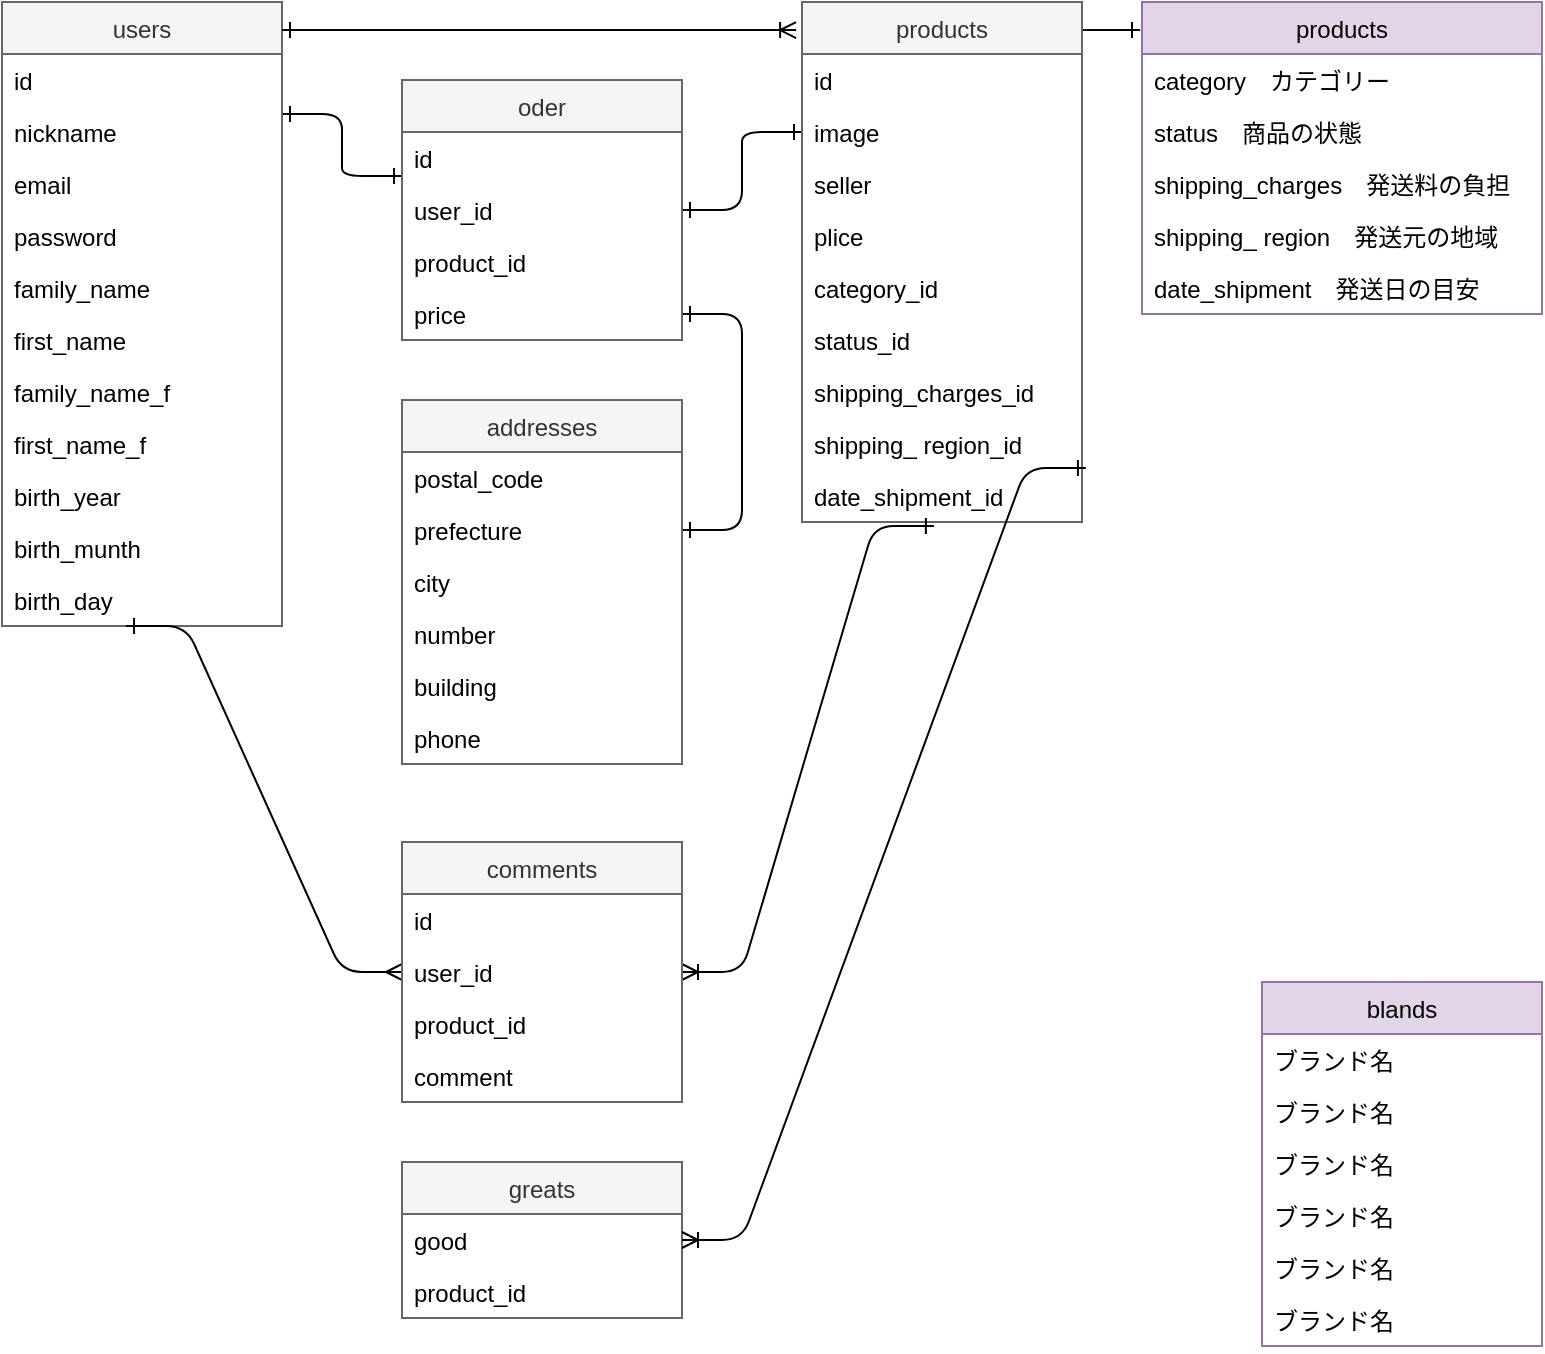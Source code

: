 <mxfile version="13.6.6" type="github">
  <diagram id="48rqmKpTKFCgV5Ji868A" name="Page-1">
    <mxGraphModel dx="946" dy="614" grid="1" gridSize="10" guides="1" tooltips="1" connect="1" arrows="1" fold="1" page="1" pageScale="1" pageWidth="827" pageHeight="1169" math="0" shadow="0">
      <root>
        <mxCell id="0" />
        <mxCell id="1" parent="0" />
        <mxCell id="Y9J6DQePMJ58XrVkBvrN-83" value="" style="edgeStyle=entityRelationEdgeStyle;fontSize=12;html=1;endArrow=ERone;startArrow=ERone;startFill=0;endFill=0;entryX=0;entryY=0.846;entryDx=0;entryDy=0;exitX=1;exitY=0.154;exitDx=0;exitDy=0;exitPerimeter=0;entryPerimeter=0;" edge="1" parent="1" source="Y9J6DQePMJ58XrVkBvrN-77" target="Y9J6DQePMJ58XrVkBvrN-47">
          <mxGeometry width="100" height="100" relative="1" as="geometry">
            <mxPoint x="180" y="233" as="sourcePoint" />
            <mxPoint x="260" y="371" as="targetPoint" />
          </mxGeometry>
        </mxCell>
        <mxCell id="Y9J6DQePMJ58XrVkBvrN-84" value="" style="edgeStyle=entityRelationEdgeStyle;fontSize=12;html=1;endArrow=ERone;startArrow=ERone;startFill=0;exitX=1;exitY=0.5;exitDx=0;exitDy=0;endFill=0;" edge="1" parent="1" source="Y9J6DQePMJ58XrVkBvrN-50" target="Y9J6DQePMJ58XrVkBvrN-20">
          <mxGeometry width="100" height="100" relative="1" as="geometry">
            <mxPoint x="220" y="522" as="sourcePoint" />
            <mxPoint x="300" y="522" as="targetPoint" />
          </mxGeometry>
        </mxCell>
        <mxCell id="Y9J6DQePMJ58XrVkBvrN-92" value="" style="edgeStyle=entityRelationEdgeStyle;fontSize=12;html=1;endArrow=ERone;startArrow=ERone;startFill=0;endFill=0;entryX=-0.005;entryY=0.09;entryDx=0;entryDy=0;entryPerimeter=0;" edge="1" parent="1" target="Y9J6DQePMJ58XrVkBvrN-35">
          <mxGeometry width="100" height="100" relative="1" as="geometry">
            <mxPoint x="551" y="94" as="sourcePoint" />
            <mxPoint x="470" y="205" as="targetPoint" />
          </mxGeometry>
        </mxCell>
        <mxCell id="Y9J6DQePMJ58XrVkBvrN-95" value="" style="edgeStyle=entityRelationEdgeStyle;fontSize=12;html=1;endArrow=ERone;startArrow=ERone;startFill=0;entryX=0;entryY=0.5;entryDx=0;entryDy=0;endFill=0;" edge="1" parent="1" source="Y9J6DQePMJ58XrVkBvrN-46" target="Y9J6DQePMJ58XrVkBvrN-78">
          <mxGeometry width="100" height="100" relative="1" as="geometry">
            <mxPoint x="180" y="104.04" as="sourcePoint" />
            <mxPoint x="648" y="104" as="targetPoint" />
          </mxGeometry>
        </mxCell>
        <mxCell id="Y9J6DQePMJ58XrVkBvrN-35" value="products" style="swimlane;fontStyle=0;childLayout=stackLayout;horizontal=1;startSize=26;fillColor=#e1d5e7;horizontalStack=0;resizeParent=1;resizeParentMax=0;resizeLast=0;collapsible=1;marginBottom=0;strokeColor=#9673a6;" vertex="1" parent="1">
          <mxGeometry x="600" y="80" width="200" height="156" as="geometry" />
        </mxCell>
        <mxCell id="Y9J6DQePMJ58XrVkBvrN-37" value="category　カテゴリー" style="text;strokeColor=none;fillColor=none;align=left;verticalAlign=top;spacingLeft=4;spacingRight=4;overflow=hidden;rotatable=0;points=[[0,0.5],[1,0.5]];portConstraint=eastwest;" vertex="1" parent="Y9J6DQePMJ58XrVkBvrN-35">
          <mxGeometry y="26" width="200" height="26" as="geometry" />
        </mxCell>
        <mxCell id="Y9J6DQePMJ58XrVkBvrN-91" value="status　商品の状態" style="text;strokeColor=none;fillColor=none;align=left;verticalAlign=top;spacingLeft=4;spacingRight=4;overflow=hidden;rotatable=0;points=[[0,0.5],[1,0.5]];portConstraint=eastwest;" vertex="1" parent="Y9J6DQePMJ58XrVkBvrN-35">
          <mxGeometry y="52" width="200" height="26" as="geometry" />
        </mxCell>
        <mxCell id="Y9J6DQePMJ58XrVkBvrN-38" value="shipping_charges　発送料の負担" style="text;strokeColor=none;fillColor=none;align=left;verticalAlign=top;spacingLeft=4;spacingRight=4;overflow=hidden;rotatable=0;points=[[0,0.5],[1,0.5]];portConstraint=eastwest;" vertex="1" parent="Y9J6DQePMJ58XrVkBvrN-35">
          <mxGeometry y="78" width="200" height="26" as="geometry" />
        </mxCell>
        <mxCell id="Y9J6DQePMJ58XrVkBvrN-39" value="shipping_ region　発送元の地域" style="text;strokeColor=none;fillColor=none;align=left;verticalAlign=top;spacingLeft=4;spacingRight=4;overflow=hidden;rotatable=0;points=[[0,0.5],[1,0.5]];portConstraint=eastwest;" vertex="1" parent="Y9J6DQePMJ58XrVkBvrN-35">
          <mxGeometry y="104" width="200" height="26" as="geometry" />
        </mxCell>
        <mxCell id="Y9J6DQePMJ58XrVkBvrN-40" value="date_shipment　発送日の目安" style="text;strokeColor=none;fillColor=none;align=left;verticalAlign=top;spacingLeft=4;spacingRight=4;overflow=hidden;rotatable=0;points=[[0,0.5],[1,0.5]];portConstraint=eastwest;" vertex="1" parent="Y9J6DQePMJ58XrVkBvrN-35">
          <mxGeometry y="130" width="200" height="26" as="geometry" />
        </mxCell>
        <mxCell id="Y9J6DQePMJ58XrVkBvrN-1" value="users" style="swimlane;fontStyle=0;childLayout=stackLayout;horizontal=1;startSize=26;fillColor=#f5f5f5;horizontalStack=0;resizeParent=1;resizeParentMax=0;resizeLast=0;collapsible=1;marginBottom=0;strokeColor=#666666;fontColor=#333333;" vertex="1" parent="1">
          <mxGeometry x="30" y="80" width="140" height="312" as="geometry" />
        </mxCell>
        <mxCell id="Y9J6DQePMJ58XrVkBvrN-2" value="id" style="text;strokeColor=none;fillColor=none;align=left;verticalAlign=top;spacingLeft=4;spacingRight=4;overflow=hidden;rotatable=0;points=[[0,0.5],[1,0.5]];portConstraint=eastwest;" vertex="1" parent="Y9J6DQePMJ58XrVkBvrN-1">
          <mxGeometry y="26" width="140" height="26" as="geometry" />
        </mxCell>
        <mxCell id="Y9J6DQePMJ58XrVkBvrN-77" value="nickname" style="text;strokeColor=none;fillColor=none;align=left;verticalAlign=top;spacingLeft=4;spacingRight=4;overflow=hidden;rotatable=0;points=[[0,0.5],[1,0.5]];portConstraint=eastwest;" vertex="1" parent="Y9J6DQePMJ58XrVkBvrN-1">
          <mxGeometry y="52" width="140" height="26" as="geometry" />
        </mxCell>
        <mxCell id="Y9J6DQePMJ58XrVkBvrN-3" value="email" style="text;strokeColor=none;fillColor=none;align=left;verticalAlign=top;spacingLeft=4;spacingRight=4;overflow=hidden;rotatable=0;points=[[0,0.5],[1,0.5]];portConstraint=eastwest;" vertex="1" parent="Y9J6DQePMJ58XrVkBvrN-1">
          <mxGeometry y="78" width="140" height="26" as="geometry" />
        </mxCell>
        <mxCell id="Y9J6DQePMJ58XrVkBvrN-4" value="password" style="text;strokeColor=none;fillColor=none;align=left;verticalAlign=top;spacingLeft=4;spacingRight=4;overflow=hidden;rotatable=0;points=[[0,0.5],[1,0.5]];portConstraint=eastwest;" vertex="1" parent="Y9J6DQePMJ58XrVkBvrN-1">
          <mxGeometry y="104" width="140" height="26" as="geometry" />
        </mxCell>
        <mxCell id="Y9J6DQePMJ58XrVkBvrN-5" value="family_name" style="text;strokeColor=none;fillColor=none;align=left;verticalAlign=top;spacingLeft=4;spacingRight=4;overflow=hidden;rotatable=0;points=[[0,0.5],[1,0.5]];portConstraint=eastwest;" vertex="1" parent="Y9J6DQePMJ58XrVkBvrN-1">
          <mxGeometry y="130" width="140" height="26" as="geometry" />
        </mxCell>
        <mxCell id="Y9J6DQePMJ58XrVkBvrN-6" value="first_name" style="text;strokeColor=none;fillColor=none;align=left;verticalAlign=top;spacingLeft=4;spacingRight=4;overflow=hidden;rotatable=0;points=[[0,0.5],[1,0.5]];portConstraint=eastwest;" vertex="1" parent="Y9J6DQePMJ58XrVkBvrN-1">
          <mxGeometry y="156" width="140" height="26" as="geometry" />
        </mxCell>
        <mxCell id="Y9J6DQePMJ58XrVkBvrN-7" value="family_name_f" style="text;strokeColor=none;fillColor=none;align=left;verticalAlign=top;spacingLeft=4;spacingRight=4;overflow=hidden;rotatable=0;points=[[0,0.5],[1,0.5]];portConstraint=eastwest;" vertex="1" parent="Y9J6DQePMJ58XrVkBvrN-1">
          <mxGeometry y="182" width="140" height="26" as="geometry" />
        </mxCell>
        <mxCell id="Y9J6DQePMJ58XrVkBvrN-8" value="first_name_f" style="text;strokeColor=none;fillColor=none;align=left;verticalAlign=top;spacingLeft=4;spacingRight=4;overflow=hidden;rotatable=0;points=[[0,0.5],[1,0.5]];portConstraint=eastwest;" vertex="1" parent="Y9J6DQePMJ58XrVkBvrN-1">
          <mxGeometry y="208" width="140" height="26" as="geometry" />
        </mxCell>
        <mxCell id="Y9J6DQePMJ58XrVkBvrN-9" value="birth_year" style="text;strokeColor=none;fillColor=none;align=left;verticalAlign=top;spacingLeft=4;spacingRight=4;overflow=hidden;rotatable=0;points=[[0,0.5],[1,0.5]];portConstraint=eastwest;" vertex="1" parent="Y9J6DQePMJ58XrVkBvrN-1">
          <mxGeometry y="234" width="140" height="26" as="geometry" />
        </mxCell>
        <mxCell id="Y9J6DQePMJ58XrVkBvrN-10" value="birth_munth " style="text;strokeColor=none;fillColor=none;align=left;verticalAlign=top;spacingLeft=4;spacingRight=4;overflow=hidden;rotatable=0;points=[[0,0.5],[1,0.5]];portConstraint=eastwest;" vertex="1" parent="Y9J6DQePMJ58XrVkBvrN-1">
          <mxGeometry y="260" width="140" height="26" as="geometry" />
        </mxCell>
        <mxCell id="Y9J6DQePMJ58XrVkBvrN-11" value="birth_day" style="text;strokeColor=none;fillColor=none;align=left;verticalAlign=top;spacingLeft=4;spacingRight=4;overflow=hidden;rotatable=0;points=[[0,0.5],[1,0.5]];portConstraint=eastwest;" vertex="1" parent="Y9J6DQePMJ58XrVkBvrN-1">
          <mxGeometry y="286" width="140" height="26" as="geometry" />
        </mxCell>
        <mxCell id="Y9J6DQePMJ58XrVkBvrN-46" value="oder" style="swimlane;fontStyle=0;childLayout=stackLayout;horizontal=1;startSize=26;fillColor=#f5f5f5;horizontalStack=0;resizeParent=1;resizeParentMax=0;resizeLast=0;collapsible=1;marginBottom=0;strokeColor=#666666;fontColor=#333333;" vertex="1" parent="1">
          <mxGeometry x="230" y="119" width="140" height="130" as="geometry" />
        </mxCell>
        <mxCell id="Y9J6DQePMJ58XrVkBvrN-47" value="id" style="text;strokeColor=none;fillColor=none;align=left;verticalAlign=top;spacingLeft=4;spacingRight=4;overflow=hidden;rotatable=0;points=[[0,0.5],[1,0.5]];portConstraint=eastwest;" vertex="1" parent="Y9J6DQePMJ58XrVkBvrN-46">
          <mxGeometry y="26" width="140" height="26" as="geometry" />
        </mxCell>
        <mxCell id="Y9J6DQePMJ58XrVkBvrN-96" value="user_id" style="text;strokeColor=none;fillColor=none;align=left;verticalAlign=top;spacingLeft=4;spacingRight=4;overflow=hidden;rotatable=0;points=[[0,0.5],[1,0.5]];portConstraint=eastwest;" vertex="1" parent="Y9J6DQePMJ58XrVkBvrN-46">
          <mxGeometry y="52" width="140" height="26" as="geometry" />
        </mxCell>
        <mxCell id="Y9J6DQePMJ58XrVkBvrN-97" value="product_id" style="text;strokeColor=none;fillColor=none;align=left;verticalAlign=top;spacingLeft=4;spacingRight=4;overflow=hidden;rotatable=0;points=[[0,0.5],[1,0.5]];portConstraint=eastwest;" vertex="1" parent="Y9J6DQePMJ58XrVkBvrN-46">
          <mxGeometry y="78" width="140" height="26" as="geometry" />
        </mxCell>
        <mxCell id="Y9J6DQePMJ58XrVkBvrN-50" value="price&#xa;" style="text;strokeColor=none;fillColor=none;align=left;verticalAlign=top;spacingLeft=4;spacingRight=4;overflow=hidden;rotatable=0;points=[[0,0.5],[1,0.5]];portConstraint=eastwest;" vertex="1" parent="Y9J6DQePMJ58XrVkBvrN-46">
          <mxGeometry y="104" width="140" height="26" as="geometry" />
        </mxCell>
        <mxCell id="Y9J6DQePMJ58XrVkBvrN-18" value="addresses" style="swimlane;fontStyle=0;childLayout=stackLayout;horizontal=1;startSize=26;fillColor=#f5f5f5;horizontalStack=0;resizeParent=1;resizeParentMax=0;resizeLast=0;collapsible=1;marginBottom=0;strokeColor=#666666;fontColor=#333333;" vertex="1" parent="1">
          <mxGeometry x="230" y="279" width="140" height="182" as="geometry" />
        </mxCell>
        <mxCell id="Y9J6DQePMJ58XrVkBvrN-19" value="postal_code" style="text;strokeColor=none;fillColor=none;align=left;verticalAlign=top;spacingLeft=4;spacingRight=4;overflow=hidden;rotatable=0;points=[[0,0.5],[1,0.5]];portConstraint=eastwest;" vertex="1" parent="Y9J6DQePMJ58XrVkBvrN-18">
          <mxGeometry y="26" width="140" height="26" as="geometry" />
        </mxCell>
        <mxCell id="Y9J6DQePMJ58XrVkBvrN-20" value="prefecture" style="text;strokeColor=none;fillColor=none;align=left;verticalAlign=top;spacingLeft=4;spacingRight=4;overflow=hidden;rotatable=0;points=[[0,0.5],[1,0.5]];portConstraint=eastwest;" vertex="1" parent="Y9J6DQePMJ58XrVkBvrN-18">
          <mxGeometry y="52" width="140" height="26" as="geometry" />
        </mxCell>
        <mxCell id="Y9J6DQePMJ58XrVkBvrN-21" value="city" style="text;strokeColor=none;fillColor=none;align=left;verticalAlign=top;spacingLeft=4;spacingRight=4;overflow=hidden;rotatable=0;points=[[0,0.5],[1,0.5]];portConstraint=eastwest;" vertex="1" parent="Y9J6DQePMJ58XrVkBvrN-18">
          <mxGeometry y="78" width="140" height="26" as="geometry" />
        </mxCell>
        <mxCell id="Y9J6DQePMJ58XrVkBvrN-22" value="number" style="text;strokeColor=none;fillColor=none;align=left;verticalAlign=top;spacingLeft=4;spacingRight=4;overflow=hidden;rotatable=0;points=[[0,0.5],[1,0.5]];portConstraint=eastwest;" vertex="1" parent="Y9J6DQePMJ58XrVkBvrN-18">
          <mxGeometry y="104" width="140" height="26" as="geometry" />
        </mxCell>
        <mxCell id="Y9J6DQePMJ58XrVkBvrN-23" value="building" style="text;strokeColor=none;fillColor=none;align=left;verticalAlign=top;spacingLeft=4;spacingRight=4;overflow=hidden;rotatable=0;points=[[0,0.5],[1,0.5]];portConstraint=eastwest;" vertex="1" parent="Y9J6DQePMJ58XrVkBvrN-18">
          <mxGeometry y="130" width="140" height="26" as="geometry" />
        </mxCell>
        <mxCell id="Y9J6DQePMJ58XrVkBvrN-24" value="phone" style="text;strokeColor=none;fillColor=none;align=left;verticalAlign=top;spacingLeft=4;spacingRight=4;overflow=hidden;rotatable=0;points=[[0,0.5],[1,0.5]];portConstraint=eastwest;" vertex="1" parent="Y9J6DQePMJ58XrVkBvrN-18">
          <mxGeometry y="156" width="140" height="26" as="geometry" />
        </mxCell>
        <mxCell id="Y9J6DQePMJ58XrVkBvrN-14" value="products" style="swimlane;fontStyle=0;childLayout=stackLayout;horizontal=1;startSize=26;fillColor=#f5f5f5;horizontalStack=0;resizeParent=1;resizeParentMax=0;resizeLast=0;collapsible=1;marginBottom=0;strokeColor=#666666;fontColor=#333333;" vertex="1" parent="1">
          <mxGeometry x="430" y="80" width="140" height="260" as="geometry" />
        </mxCell>
        <mxCell id="Y9J6DQePMJ58XrVkBvrN-15" value="id" style="text;strokeColor=none;fillColor=none;align=left;verticalAlign=top;spacingLeft=4;spacingRight=4;overflow=hidden;rotatable=0;points=[[0,0.5],[1,0.5]];portConstraint=eastwest;" vertex="1" parent="Y9J6DQePMJ58XrVkBvrN-14">
          <mxGeometry y="26" width="140" height="26" as="geometry" />
        </mxCell>
        <mxCell id="Y9J6DQePMJ58XrVkBvrN-78" value="image" style="text;strokeColor=none;fillColor=none;align=left;verticalAlign=top;spacingLeft=4;spacingRight=4;overflow=hidden;rotatable=0;points=[[0,0.5],[1,0.5]];portConstraint=eastwest;" vertex="1" parent="Y9J6DQePMJ58XrVkBvrN-14">
          <mxGeometry y="52" width="140" height="26" as="geometry" />
        </mxCell>
        <mxCell id="Y9J6DQePMJ58XrVkBvrN-16" value="seller" style="text;strokeColor=none;fillColor=none;align=left;verticalAlign=top;spacingLeft=4;spacingRight=4;overflow=hidden;rotatable=0;points=[[0,0.5],[1,0.5]];portConstraint=eastwest;" vertex="1" parent="Y9J6DQePMJ58XrVkBvrN-14">
          <mxGeometry y="78" width="140" height="26" as="geometry" />
        </mxCell>
        <mxCell id="Y9J6DQePMJ58XrVkBvrN-17" value="plice&#xa;" style="text;strokeColor=none;fillColor=none;align=left;verticalAlign=top;spacingLeft=4;spacingRight=4;overflow=hidden;rotatable=0;points=[[0,0.5],[1,0.5]];portConstraint=eastwest;" vertex="1" parent="Y9J6DQePMJ58XrVkBvrN-14">
          <mxGeometry y="104" width="140" height="26" as="geometry" />
        </mxCell>
        <mxCell id="Y9J6DQePMJ58XrVkBvrN-85" value="category_id" style="text;strokeColor=none;fillColor=none;align=left;verticalAlign=top;spacingLeft=4;spacingRight=4;overflow=hidden;rotatable=0;points=[[0,0.5],[1,0.5]];portConstraint=eastwest;" vertex="1" parent="Y9J6DQePMJ58XrVkBvrN-14">
          <mxGeometry y="130" width="140" height="26" as="geometry" />
        </mxCell>
        <mxCell id="Y9J6DQePMJ58XrVkBvrN-86" value="status_id" style="text;strokeColor=none;fillColor=none;align=left;verticalAlign=top;spacingLeft=4;spacingRight=4;overflow=hidden;rotatable=0;points=[[0,0.5],[1,0.5]];portConstraint=eastwest;" vertex="1" parent="Y9J6DQePMJ58XrVkBvrN-14">
          <mxGeometry y="156" width="140" height="26" as="geometry" />
        </mxCell>
        <mxCell id="Y9J6DQePMJ58XrVkBvrN-87" value="shipping_charges_id" style="text;strokeColor=none;fillColor=none;align=left;verticalAlign=top;spacingLeft=4;spacingRight=4;overflow=hidden;rotatable=0;points=[[0,0.5],[1,0.5]];portConstraint=eastwest;" vertex="1" parent="Y9J6DQePMJ58XrVkBvrN-14">
          <mxGeometry y="182" width="140" height="26" as="geometry" />
        </mxCell>
        <mxCell id="Y9J6DQePMJ58XrVkBvrN-88" value="shipping_ region_id" style="text;strokeColor=none;fillColor=none;align=left;verticalAlign=top;spacingLeft=4;spacingRight=4;overflow=hidden;rotatable=0;points=[[0,0.5],[1,0.5]];portConstraint=eastwest;" vertex="1" parent="Y9J6DQePMJ58XrVkBvrN-14">
          <mxGeometry y="208" width="140" height="26" as="geometry" />
        </mxCell>
        <mxCell id="Y9J6DQePMJ58XrVkBvrN-89" value="date_shipment_id" style="text;strokeColor=none;fillColor=none;align=left;verticalAlign=top;spacingLeft=4;spacingRight=4;overflow=hidden;rotatable=0;points=[[0,0.5],[1,0.5]];portConstraint=eastwest;" vertex="1" parent="Y9J6DQePMJ58XrVkBvrN-14">
          <mxGeometry y="234" width="140" height="26" as="geometry" />
        </mxCell>
        <mxCell id="Y9J6DQePMJ58XrVkBvrN-98" value="" style="edgeStyle=entityRelationEdgeStyle;fontSize=12;html=1;endArrow=ERoneToMany;startArrow=ERone;exitX=1;exitY=0.045;exitDx=0;exitDy=0;startFill=0;exitPerimeter=0;entryX=-0.021;entryY=0.054;entryDx=0;entryDy=0;entryPerimeter=0;" edge="1" parent="1" source="Y9J6DQePMJ58XrVkBvrN-1" target="Y9J6DQePMJ58XrVkBvrN-14">
          <mxGeometry width="100" height="100" relative="1" as="geometry">
            <mxPoint x="170" y="94.04" as="sourcePoint" />
            <mxPoint x="390" y="91" as="targetPoint" />
          </mxGeometry>
        </mxCell>
        <mxCell id="Y9J6DQePMJ58XrVkBvrN-102" value="" style="edgeStyle=entityRelationEdgeStyle;fontSize=12;html=1;endArrow=ERone;startArrow=ERoneToMany;startFill=0;endFill=0;exitX=1;exitY=0.5;exitDx=0;exitDy=0;entryX=0.471;entryY=1.077;entryDx=0;entryDy=0;entryPerimeter=0;" edge="1" parent="1" source="Y9J6DQePMJ58XrVkBvrN-79" target="Y9J6DQePMJ58XrVkBvrN-89">
          <mxGeometry width="100" height="100" relative="1" as="geometry">
            <mxPoint x="584" y="547.5" as="sourcePoint" />
            <mxPoint x="420" y="153" as="targetPoint" />
          </mxGeometry>
        </mxCell>
        <mxCell id="Y9J6DQePMJ58XrVkBvrN-25" value="blands" style="swimlane;fontStyle=0;childLayout=stackLayout;horizontal=1;startSize=26;fillColor=#e1d5e7;horizontalStack=0;resizeParent=1;resizeParentMax=0;resizeLast=0;collapsible=1;marginBottom=0;strokeColor=#9673a6;" vertex="1" parent="1">
          <mxGeometry x="660" y="570" width="140" height="182" as="geometry" />
        </mxCell>
        <mxCell id="Y9J6DQePMJ58XrVkBvrN-26" value="ブランド名" style="text;strokeColor=none;fillColor=none;align=left;verticalAlign=top;spacingLeft=4;spacingRight=4;overflow=hidden;rotatable=0;points=[[0,0.5],[1,0.5]];portConstraint=eastwest;" vertex="1" parent="Y9J6DQePMJ58XrVkBvrN-25">
          <mxGeometry y="26" width="140" height="26" as="geometry" />
        </mxCell>
        <mxCell id="Y9J6DQePMJ58XrVkBvrN-27" value="ブランド名" style="text;strokeColor=none;fillColor=none;align=left;verticalAlign=top;spacingLeft=4;spacingRight=4;overflow=hidden;rotatable=0;points=[[0,0.5],[1,0.5]];portConstraint=eastwest;" vertex="1" parent="Y9J6DQePMJ58XrVkBvrN-25">
          <mxGeometry y="52" width="140" height="26" as="geometry" />
        </mxCell>
        <mxCell id="Y9J6DQePMJ58XrVkBvrN-28" value="ブランド名" style="text;strokeColor=none;fillColor=none;align=left;verticalAlign=top;spacingLeft=4;spacingRight=4;overflow=hidden;rotatable=0;points=[[0,0.5],[1,0.5]];portConstraint=eastwest;" vertex="1" parent="Y9J6DQePMJ58XrVkBvrN-25">
          <mxGeometry y="78" width="140" height="26" as="geometry" />
        </mxCell>
        <mxCell id="Y9J6DQePMJ58XrVkBvrN-29" value="ブランド名" style="text;strokeColor=none;fillColor=none;align=left;verticalAlign=top;spacingLeft=4;spacingRight=4;overflow=hidden;rotatable=0;points=[[0,0.5],[1,0.5]];portConstraint=eastwest;" vertex="1" parent="Y9J6DQePMJ58XrVkBvrN-25">
          <mxGeometry y="104" width="140" height="26" as="geometry" />
        </mxCell>
        <mxCell id="Y9J6DQePMJ58XrVkBvrN-30" value="ブランド名" style="text;strokeColor=none;fillColor=none;align=left;verticalAlign=top;spacingLeft=4;spacingRight=4;overflow=hidden;rotatable=0;points=[[0,0.5],[1,0.5]];portConstraint=eastwest;" vertex="1" parent="Y9J6DQePMJ58XrVkBvrN-25">
          <mxGeometry y="130" width="140" height="26" as="geometry" />
        </mxCell>
        <mxCell id="Y9J6DQePMJ58XrVkBvrN-31" value="ブランド名" style="text;strokeColor=none;fillColor=none;align=left;verticalAlign=top;spacingLeft=4;spacingRight=4;overflow=hidden;rotatable=0;points=[[0,0.5],[1,0.5]];portConstraint=eastwest;" vertex="1" parent="Y9J6DQePMJ58XrVkBvrN-25">
          <mxGeometry y="156" width="140" height="26" as="geometry" />
        </mxCell>
        <mxCell id="Y9J6DQePMJ58XrVkBvrN-110" value="" style="edgeStyle=entityRelationEdgeStyle;fontSize=12;html=1;endArrow=ERmany;startArrow=ERone;startFill=0;endFill=0;exitX=0.443;exitY=1;exitDx=0;exitDy=0;exitPerimeter=0;entryX=0;entryY=0.5;entryDx=0;entryDy=0;" edge="1" parent="1" source="Y9J6DQePMJ58XrVkBvrN-11" target="Y9J6DQePMJ58XrVkBvrN-79">
          <mxGeometry width="100" height="100" relative="1" as="geometry">
            <mxPoint x="190" y="532" as="sourcePoint" />
            <mxPoint x="40" y="561" as="targetPoint" />
          </mxGeometry>
        </mxCell>
        <mxCell id="Y9J6DQePMJ58XrVkBvrN-12" value="comments" style="swimlane;fontStyle=0;childLayout=stackLayout;horizontal=1;startSize=26;fillColor=#f5f5f5;horizontalStack=0;resizeParent=1;resizeParentMax=0;resizeLast=0;collapsible=1;marginBottom=0;strokeColor=#666666;fontColor=#333333;" vertex="1" parent="1">
          <mxGeometry x="230" y="500" width="140" height="130" as="geometry" />
        </mxCell>
        <mxCell id="Y9J6DQePMJ58XrVkBvrN-13" value="id" style="text;strokeColor=none;fillColor=none;align=left;verticalAlign=top;spacingLeft=4;spacingRight=4;overflow=hidden;rotatable=0;points=[[0,0.5],[1,0.5]];portConstraint=eastwest;" vertex="1" parent="Y9J6DQePMJ58XrVkBvrN-12">
          <mxGeometry y="26" width="140" height="26" as="geometry" />
        </mxCell>
        <mxCell id="Y9J6DQePMJ58XrVkBvrN-79" value="user_id" style="text;strokeColor=none;fillColor=none;align=left;verticalAlign=top;spacingLeft=4;spacingRight=4;overflow=hidden;rotatable=0;points=[[0,0.5],[1,0.5]];portConstraint=eastwest;" vertex="1" parent="Y9J6DQePMJ58XrVkBvrN-12">
          <mxGeometry y="52" width="140" height="26" as="geometry" />
        </mxCell>
        <mxCell id="Y9J6DQePMJ58XrVkBvrN-114" value="product_id" style="text;strokeColor=none;fillColor=none;align=left;verticalAlign=top;spacingLeft=4;spacingRight=4;overflow=hidden;rotatable=0;points=[[0,0.5],[1,0.5]];portConstraint=eastwest;" vertex="1" parent="Y9J6DQePMJ58XrVkBvrN-12">
          <mxGeometry y="78" width="140" height="26" as="geometry" />
        </mxCell>
        <mxCell id="Y9J6DQePMJ58XrVkBvrN-115" value="comment" style="text;strokeColor=none;fillColor=none;align=left;verticalAlign=top;spacingLeft=4;spacingRight=4;overflow=hidden;rotatable=0;points=[[0,0.5],[1,0.5]];portConstraint=eastwest;" vertex="1" parent="Y9J6DQePMJ58XrVkBvrN-12">
          <mxGeometry y="104" width="140" height="26" as="geometry" />
        </mxCell>
        <mxCell id="Y9J6DQePMJ58XrVkBvrN-42" value="greats" style="swimlane;fontStyle=0;childLayout=stackLayout;horizontal=1;startSize=26;fillColor=#f5f5f5;horizontalStack=0;resizeParent=1;resizeParentMax=0;resizeLast=0;collapsible=1;marginBottom=0;strokeColor=#666666;fontColor=#333333;" vertex="1" parent="1">
          <mxGeometry x="230" y="660" width="140" height="78" as="geometry" />
        </mxCell>
        <mxCell id="Y9J6DQePMJ58XrVkBvrN-43" value="good" style="text;strokeColor=none;fillColor=none;align=left;verticalAlign=top;spacingLeft=4;spacingRight=4;overflow=hidden;rotatable=0;points=[[0,0.5],[1,0.5]];portConstraint=eastwest;" vertex="1" parent="Y9J6DQePMJ58XrVkBvrN-42">
          <mxGeometry y="26" width="140" height="26" as="geometry" />
        </mxCell>
        <mxCell id="Y9J6DQePMJ58XrVkBvrN-44" value="product_id" style="text;strokeColor=none;fillColor=none;align=left;verticalAlign=top;spacingLeft=4;spacingRight=4;overflow=hidden;rotatable=0;points=[[0,0.5],[1,0.5]];portConstraint=eastwest;" vertex="1" parent="Y9J6DQePMJ58XrVkBvrN-42">
          <mxGeometry y="52" width="140" height="26" as="geometry" />
        </mxCell>
        <mxCell id="Y9J6DQePMJ58XrVkBvrN-117" value="" style="edgeStyle=entityRelationEdgeStyle;fontSize=12;html=1;endArrow=ERoneToMany;startArrow=ERone;startFill=0;endFill=0;exitX=1.014;exitY=0.962;exitDx=0;exitDy=0;exitPerimeter=0;" edge="1" parent="1" source="Y9J6DQePMJ58XrVkBvrN-88" target="Y9J6DQePMJ58XrVkBvrN-43">
          <mxGeometry width="100" height="100" relative="1" as="geometry">
            <mxPoint x="380" y="575" as="sourcePoint" />
            <mxPoint x="440" y="790" as="targetPoint" />
          </mxGeometry>
        </mxCell>
      </root>
    </mxGraphModel>
  </diagram>
</mxfile>
